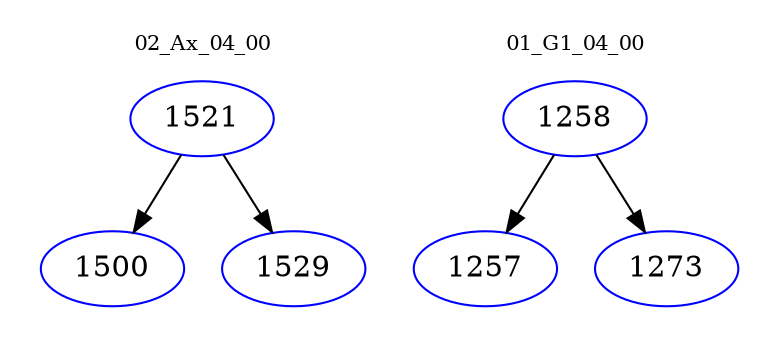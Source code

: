 digraph{
subgraph cluster_0 {
color = white
label = "02_Ax_04_00";
fontsize=10;
T0_1521 [label="1521", color="blue"]
T0_1521 -> T0_1500 [color="black"]
T0_1500 [label="1500", color="blue"]
T0_1521 -> T0_1529 [color="black"]
T0_1529 [label="1529", color="blue"]
}
subgraph cluster_1 {
color = white
label = "01_G1_04_00";
fontsize=10;
T1_1258 [label="1258", color="blue"]
T1_1258 -> T1_1257 [color="black"]
T1_1257 [label="1257", color="blue"]
T1_1258 -> T1_1273 [color="black"]
T1_1273 [label="1273", color="blue"]
}
}
